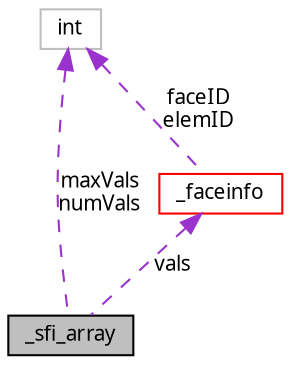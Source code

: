 digraph G
{
  edge [fontname="FreeSans.ttf",fontsize=10,labelfontname="FreeSans.ttf",labelfontsize=10];
  node [fontname="FreeSans.ttf",fontsize=10,shape=record];
  Node1 [label="_sfi_array",height=0.2,width=0.4,color="black", fillcolor="grey75", style="filled" fontcolor="black"];
  Node2 -> Node1 [dir=back,color="darkorchid3",fontsize=10,style="dashed",label="maxVals\nnumVals",fontname="FreeSans.ttf"];
  Node2 [label="int",height=0.2,width=0.4,color="grey75", fillcolor="white", style="filled"];
  Node3 -> Node1 [dir=back,color="darkorchid3",fontsize=10,style="dashed",label="vals",fontname="FreeSans.ttf"];
  Node3 [label="_faceinfo",height=0.2,width=0.4,color="red", fillcolor="white", style="filled",URL="$struct__faceinfo.html"];
  Node2 -> Node3 [dir=back,color="darkorchid3",fontsize=10,style="dashed",label="faceID\nelemID",fontname="FreeSans.ttf"];
}
